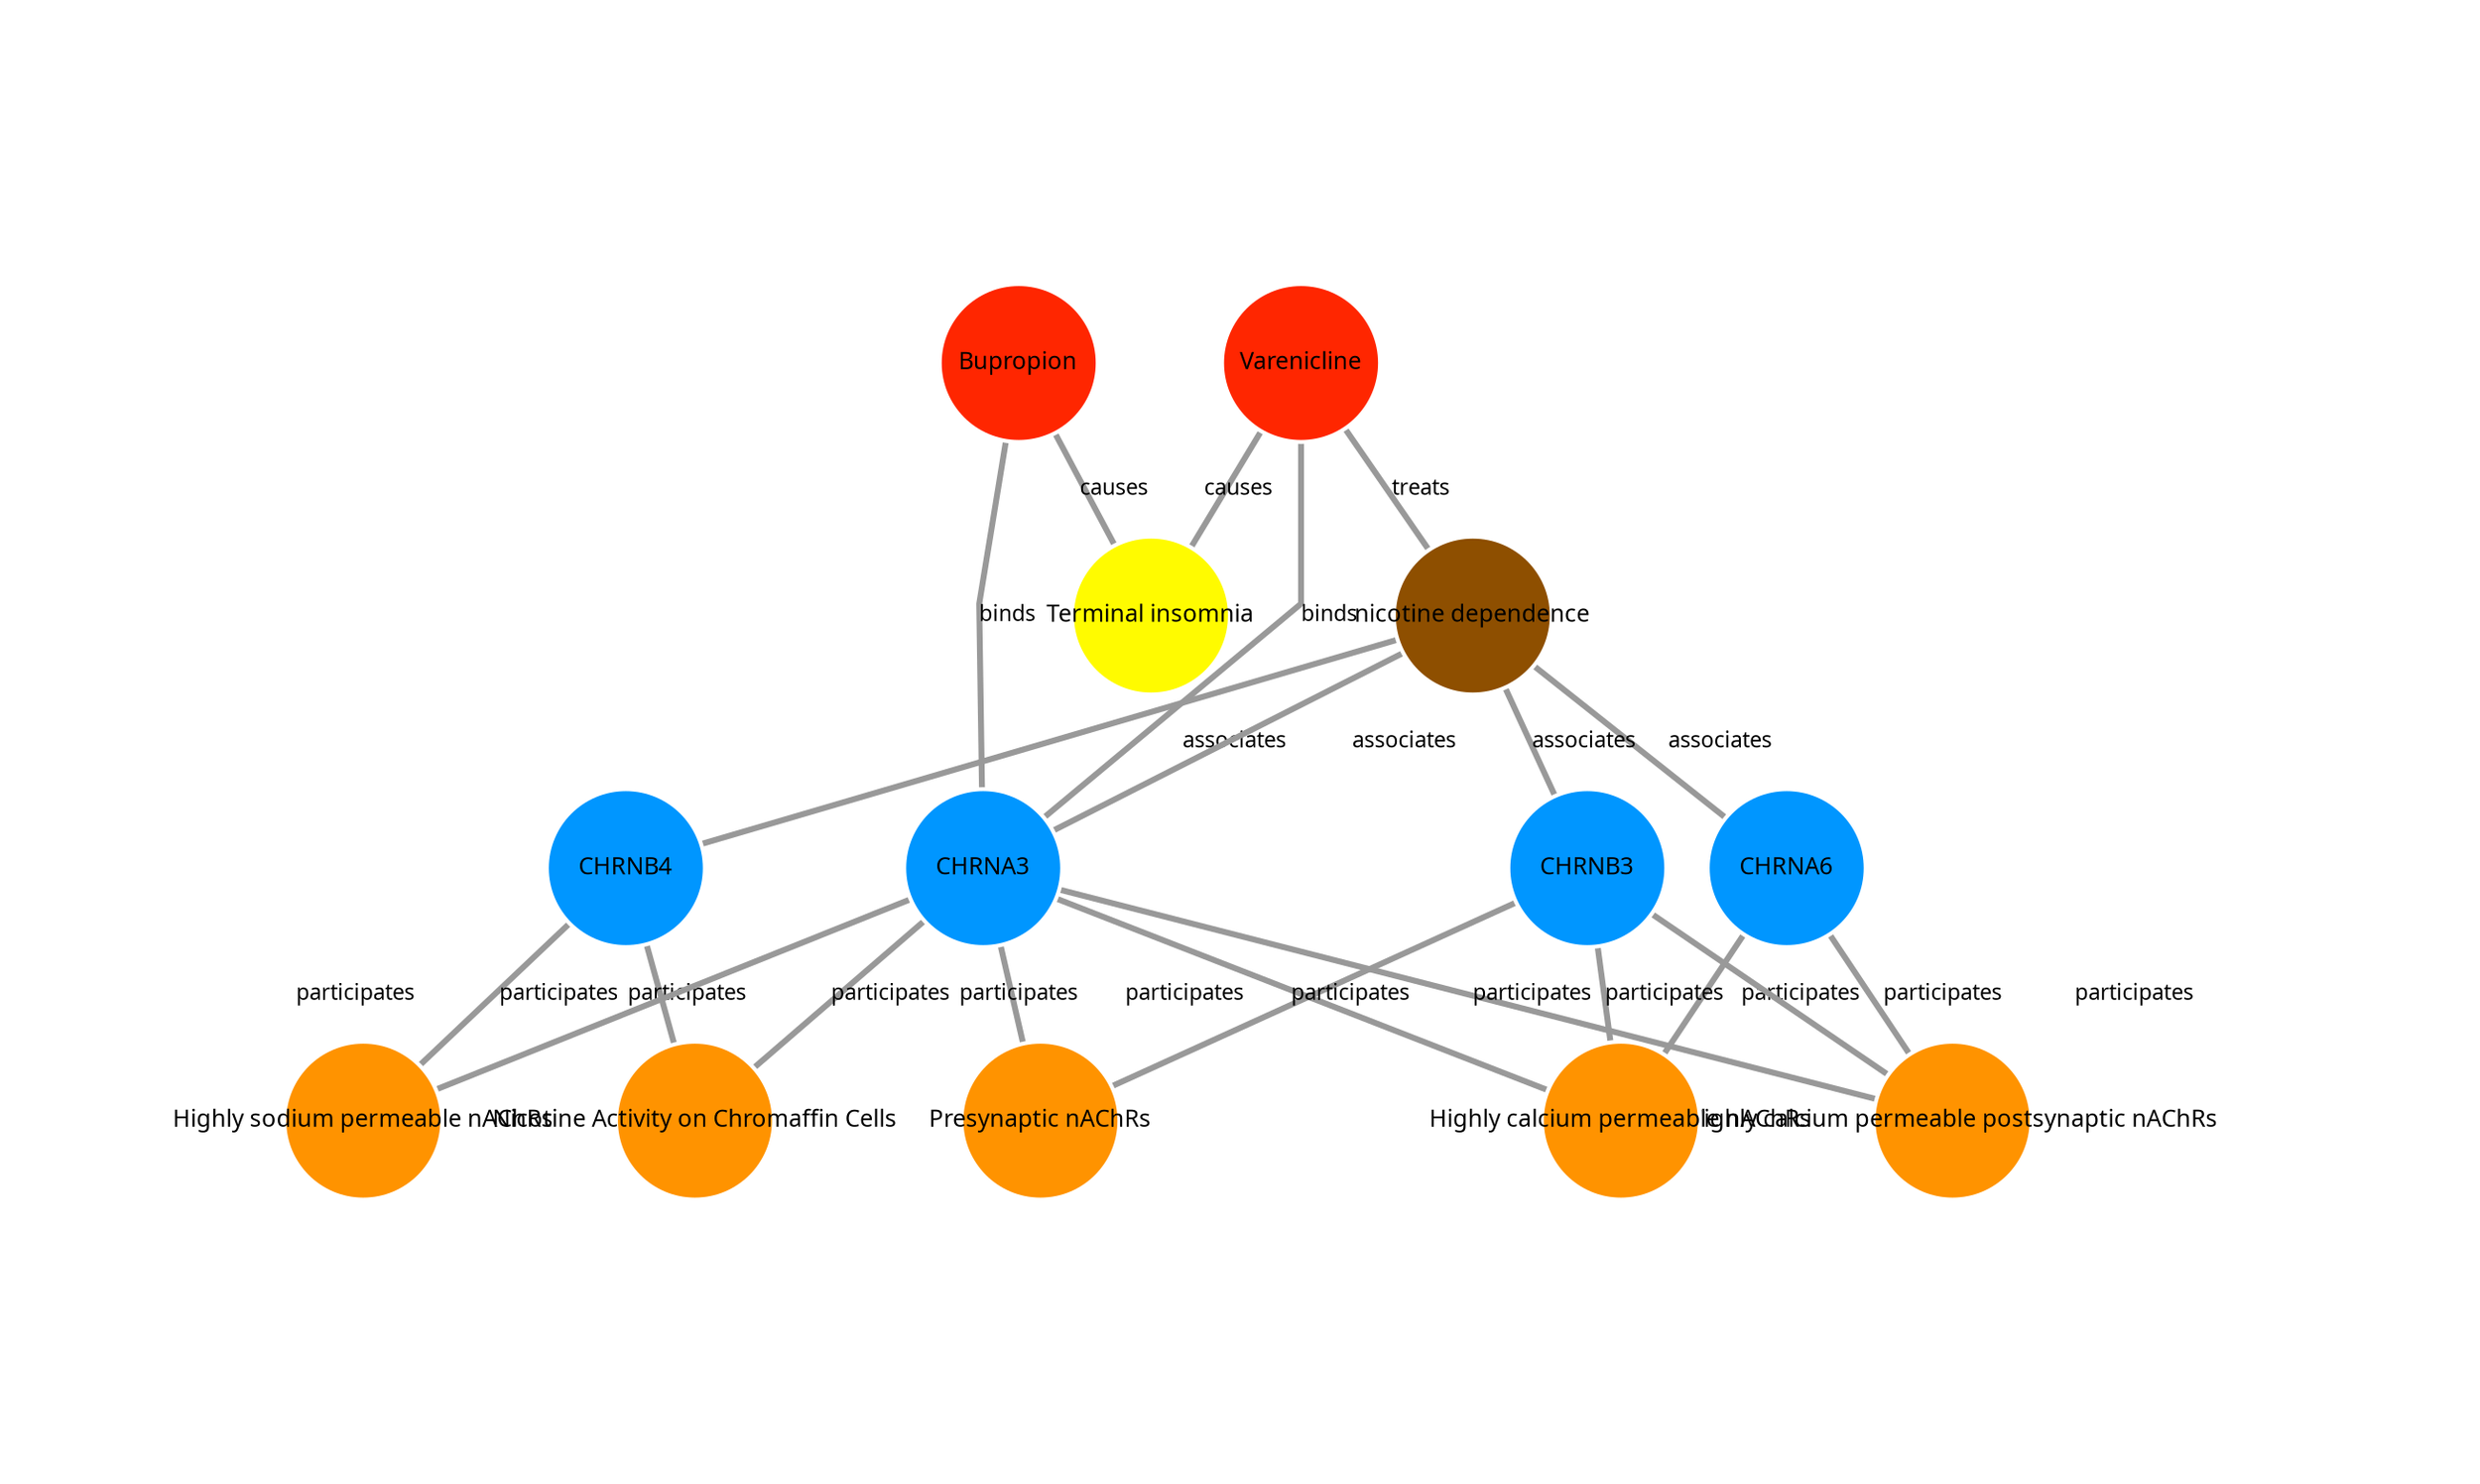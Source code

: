 graph "bupropion-nicotine" {
bgcolor = "#FFFFFFFF"
splines = "false"
outputorder = "edgesfirst"
esep = "0"
pad = "2"
node [label = "",penwidth = "2.000000",height = "1.111111",width = "1.111111",tooltip = "",color = "#FFFFFFFF",fillcolor = "#C80000FF",shape = "ellipse",style = "solid,filled",fontname = "Dialog",fontsize = "12",fontcolor = "#000000FF",fixedsize = "true",labelloc = "c"]
edge [label = "",penwidth = "3.000000",tooltip = "",arrowhead = "none",arrowtail = "none",color = "#404040FF",fontname = "Dialog",fontsize = "11",fontcolor = "#000000FF",style = "solid",dir = "both"]
"Presynaptic nicotinic acetylcholine receptors§62" [label = "Presynaptic nAChRs",pos = "-181.679512,223.908234",fillcolor = "#FF9300FF",fontname = "SansSerif"]
"Highly sodium permeable acetylcholine nicotinic receptors§63" [label = "Highly sodium permeable nAChRs",pos = "-110.413116,28.068611",fillcolor = "#FF9300FF",fontname = "SansSerif"]
"Highly calcium permeable postsynaptic nicotinic acetylcholine receptors§64" [label = "Highly calcium permeable postsynaptic nAChRs",pos = "-69.618392,111.389907",fillcolor = "#FF9300FF",fontname = "SansSerif"]
"Terminal insomnia§65" [label = "Terminal insomnia",pos = "-203.471825,-144.247498",fillcolor = "#FFFB00FF",fontname = "SansSerif"]
"CHRNA6§66" [label = "CHRNA6",pos = "83.901306,127.327080",fillcolor = "#0096FFFF",fontname = "SansSerif"]
"CHRNB3§67" [label = "CHRNB3",pos = "82.217583,206.937599",fillcolor = "#0096FFFF",fontname = "SansSerif"]
"Highly calcium permeable nicotinic acetylcholine receptors§68" [label = "Highly calcium permeable nAChRs",pos = "-122.095178,171.688852",fillcolor = "#FF9300FF",fontname = "SansSerif"]
"CHRNB4§69" [label = "CHRNB4",pos = "54.389831,12.862862",fillcolor = "#0096FFFF",fontname = "SansSerif"]
"Nicotine Activity on Chromaffin Cells§70" [label = "Nicotine Activity on Chromaffin Cells",pos = "-70.575439,-49.700356",fillcolor = "#FF9300FF",fontname = "SansSerif"]
"Varenicline§71" [label = "Varenicline",pos = "-49.614403,-140.039741",fillcolor = "#FF2600FF",fontname = "SansSerif"]
"nicotine dependence§72" [label = "nicotine dependence",pos = "203.449982,58.054198",fillcolor = "#8E4F00FF",fontname = "SansSerif"]
"CHRNA3§73" [label = "CHRNA3",pos = "-299.023865,74.208572",fillcolor = "#0096FFFF",fontname = "SansSerif"]
"Bupropion§74" [label = "Bupropion",pos = "-272.625114,-47.182442",fillcolor = "#FF2600FF",fontname = "SansSerif"]
"CHRNB3§67" -- "Highly calcium permeable nicotinic acetylcholine receptors§68" [label = "participates",color = "#999999FF"]
"CHRNB4§69" -- "Highly sodium permeable acetylcholine nicotinic receptors§63" [label = "participates",color = "#999999FF"]
"CHRNB4§69" -- "Nicotine Activity on Chromaffin Cells§70" [label = "participates",color = "#999999FF"]
"Varenicline§71" -- "Terminal insomnia§65" [label = "causes",color = "#999999FF"]
"Varenicline§71" -- "nicotine dependence§72" [label = "treats",color = "#999999FF"]
"Varenicline§71" -- "CHRNA3§73" [label = "binds",color = "#999999FF"]
"nicotine dependence§72" -- "CHRNA6§66" [label = "associates",color = "#999999FF"]
"nicotine dependence§72" -- "CHRNB3§67" [label = "associates",color = "#999999FF"]
"nicotine dependence§72" -- "CHRNB4§69" [label = "associates",color = "#999999FF"]
"nicotine dependence§72" -- "CHRNA3§73" [label = "associates",color = "#999999FF"]
"CHRNA3§73" -- "Presynaptic nicotinic acetylcholine receptors§62" [label = "participates",color = "#999999FF"]
"CHRNA3§73" -- "Highly sodium permeable acetylcholine nicotinic receptors§63" [label = "participates",color = "#999999FF"]
"CHRNA3§73" -- "Highly calcium permeable postsynaptic nicotinic acetylcholine receptors§64" [label = "participates",color = "#999999FF"]
"CHRNA3§73" -- "Highly calcium permeable nicotinic acetylcholine receptors§68" [label = "participates",color = "#999999FF"]
"CHRNA3§73" -- "Nicotine Activity on Chromaffin Cells§70" [label = "participates",color = "#999999FF"]
"Bupropion§74" -- "Terminal insomnia§65" [label = "causes",color = "#999999FF"]
"Bupropion§74" -- "CHRNA3§73" [label = "binds",color = "#999999FF"]
"CHRNA6§66" -- "Highly calcium permeable postsynaptic nicotinic acetylcholine receptors§64" [label = "participates",color = "#999999FF"]
"CHRNA6§66" -- "Highly calcium permeable nicotinic acetylcholine receptors§68" [label = "participates",color = "#999999FF"]
"CHRNB3§67" -- "Presynaptic nicotinic acetylcholine receptors§62" [label = "participates",color = "#999999FF"]
"CHRNB3§67" -- "Highly calcium permeable postsynaptic nicotinic acetylcholine receptors§64" [label = "participates",color = "#999999FF"]
}